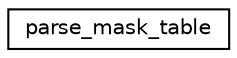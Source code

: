 digraph "Graphical Class Hierarchy"
{
 // INTERACTIVE_SVG=YES
 // LATEX_PDF_SIZE
  edge [fontname="Helvetica",fontsize="10",labelfontname="Helvetica",labelfontsize="10"];
  node [fontname="Helvetica",fontsize="10",shape=record];
  rankdir="LR";
  Node0 [label="parse_mask_table",height=0.2,width=0.4,color="black", fillcolor="white", style="filled",URL="$interfacefms__io__utils__mod_1_1parse__mask__table.html",tooltip=" "];
}

